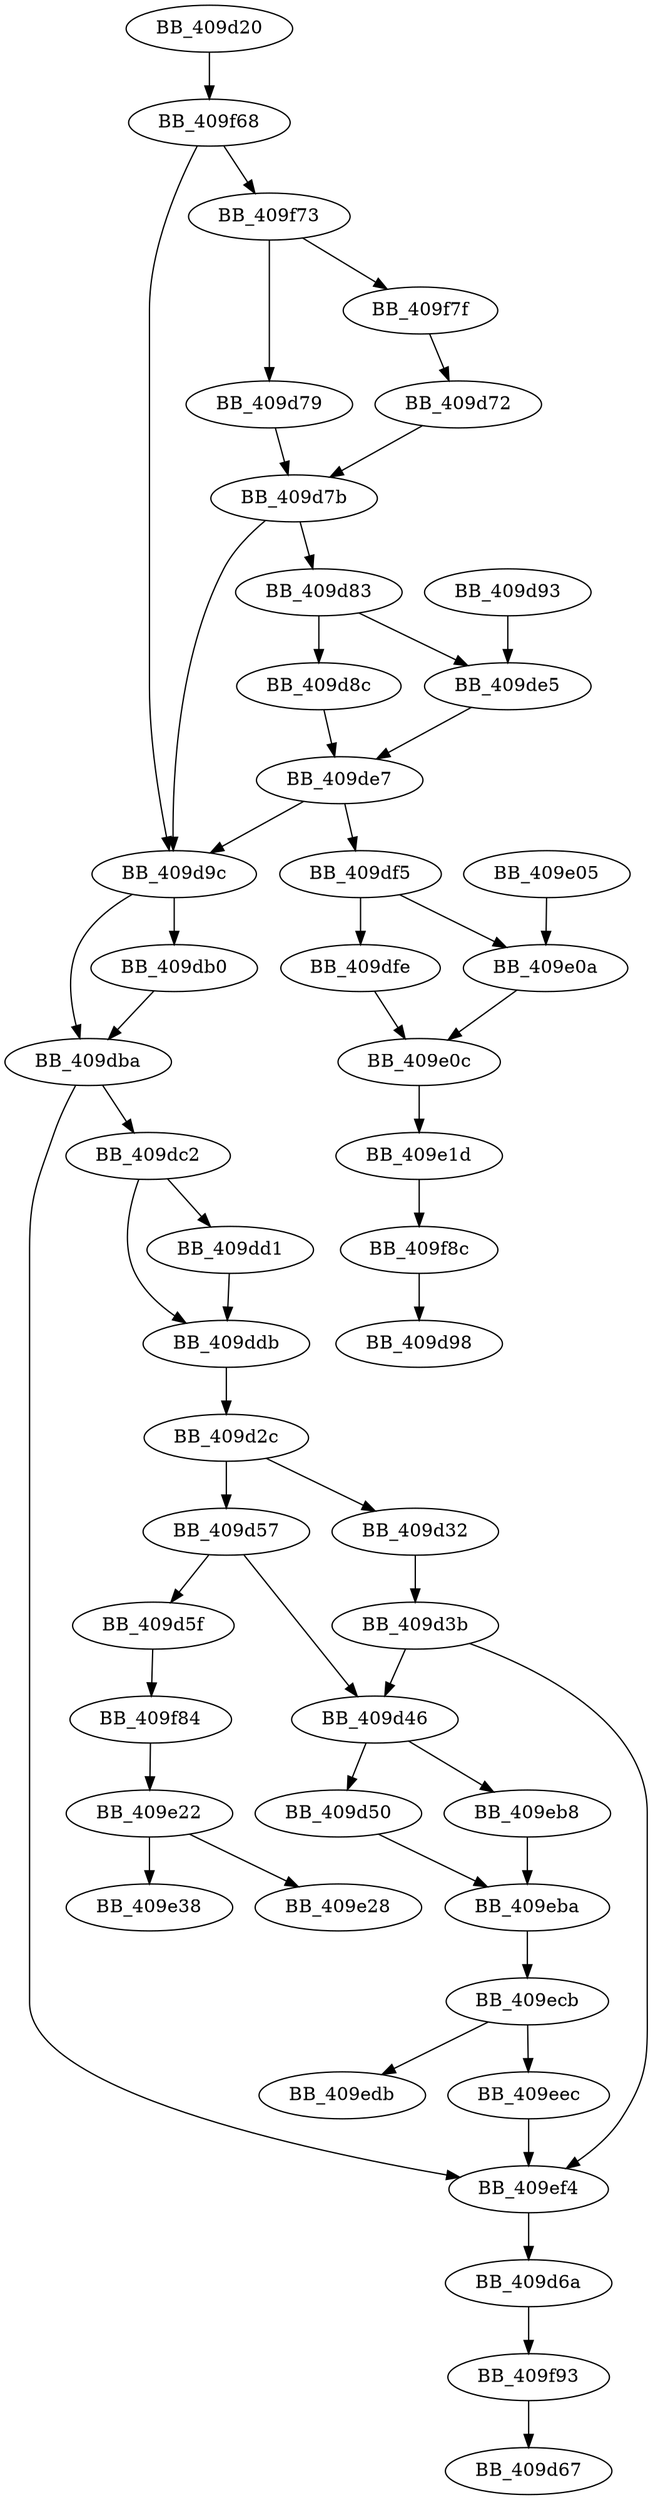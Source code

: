DiGraph sub_409D20{
BB_409d20->BB_409f68
BB_409d2c->BB_409d32
BB_409d2c->BB_409d57
BB_409d32->BB_409d3b
BB_409d3b->BB_409d46
BB_409d3b->BB_409ef4
BB_409d46->BB_409d50
BB_409d46->BB_409eb8
BB_409d50->BB_409eba
BB_409d57->BB_409d46
BB_409d57->BB_409d5f
BB_409d5f->BB_409f84
BB_409d6a->BB_409f93
BB_409d72->BB_409d7b
BB_409d79->BB_409d7b
BB_409d7b->BB_409d83
BB_409d7b->BB_409d9c
BB_409d83->BB_409d8c
BB_409d83->BB_409de5
BB_409d8c->BB_409de7
BB_409d93->BB_409de5
BB_409d9c->BB_409db0
BB_409d9c->BB_409dba
BB_409db0->BB_409dba
BB_409dba->BB_409dc2
BB_409dba->BB_409ef4
BB_409dc2->BB_409dd1
BB_409dc2->BB_409ddb
BB_409dd1->BB_409ddb
BB_409ddb->BB_409d2c
BB_409de5->BB_409de7
BB_409de7->BB_409d9c
BB_409de7->BB_409df5
BB_409df5->BB_409dfe
BB_409df5->BB_409e0a
BB_409dfe->BB_409e0c
BB_409e05->BB_409e0a
BB_409e0a->BB_409e0c
BB_409e0c->BB_409e1d
BB_409e1d->BB_409f8c
BB_409e22->BB_409e28
BB_409e22->BB_409e38
BB_409eb8->BB_409eba
BB_409eba->BB_409ecb
BB_409ecb->BB_409edb
BB_409ecb->BB_409eec
BB_409eec->BB_409ef4
BB_409ef4->BB_409d6a
BB_409f68->BB_409d9c
BB_409f68->BB_409f73
BB_409f73->BB_409d79
BB_409f73->BB_409f7f
BB_409f7f->BB_409d72
BB_409f84->BB_409e22
BB_409f8c->BB_409d98
BB_409f93->BB_409d67
}
